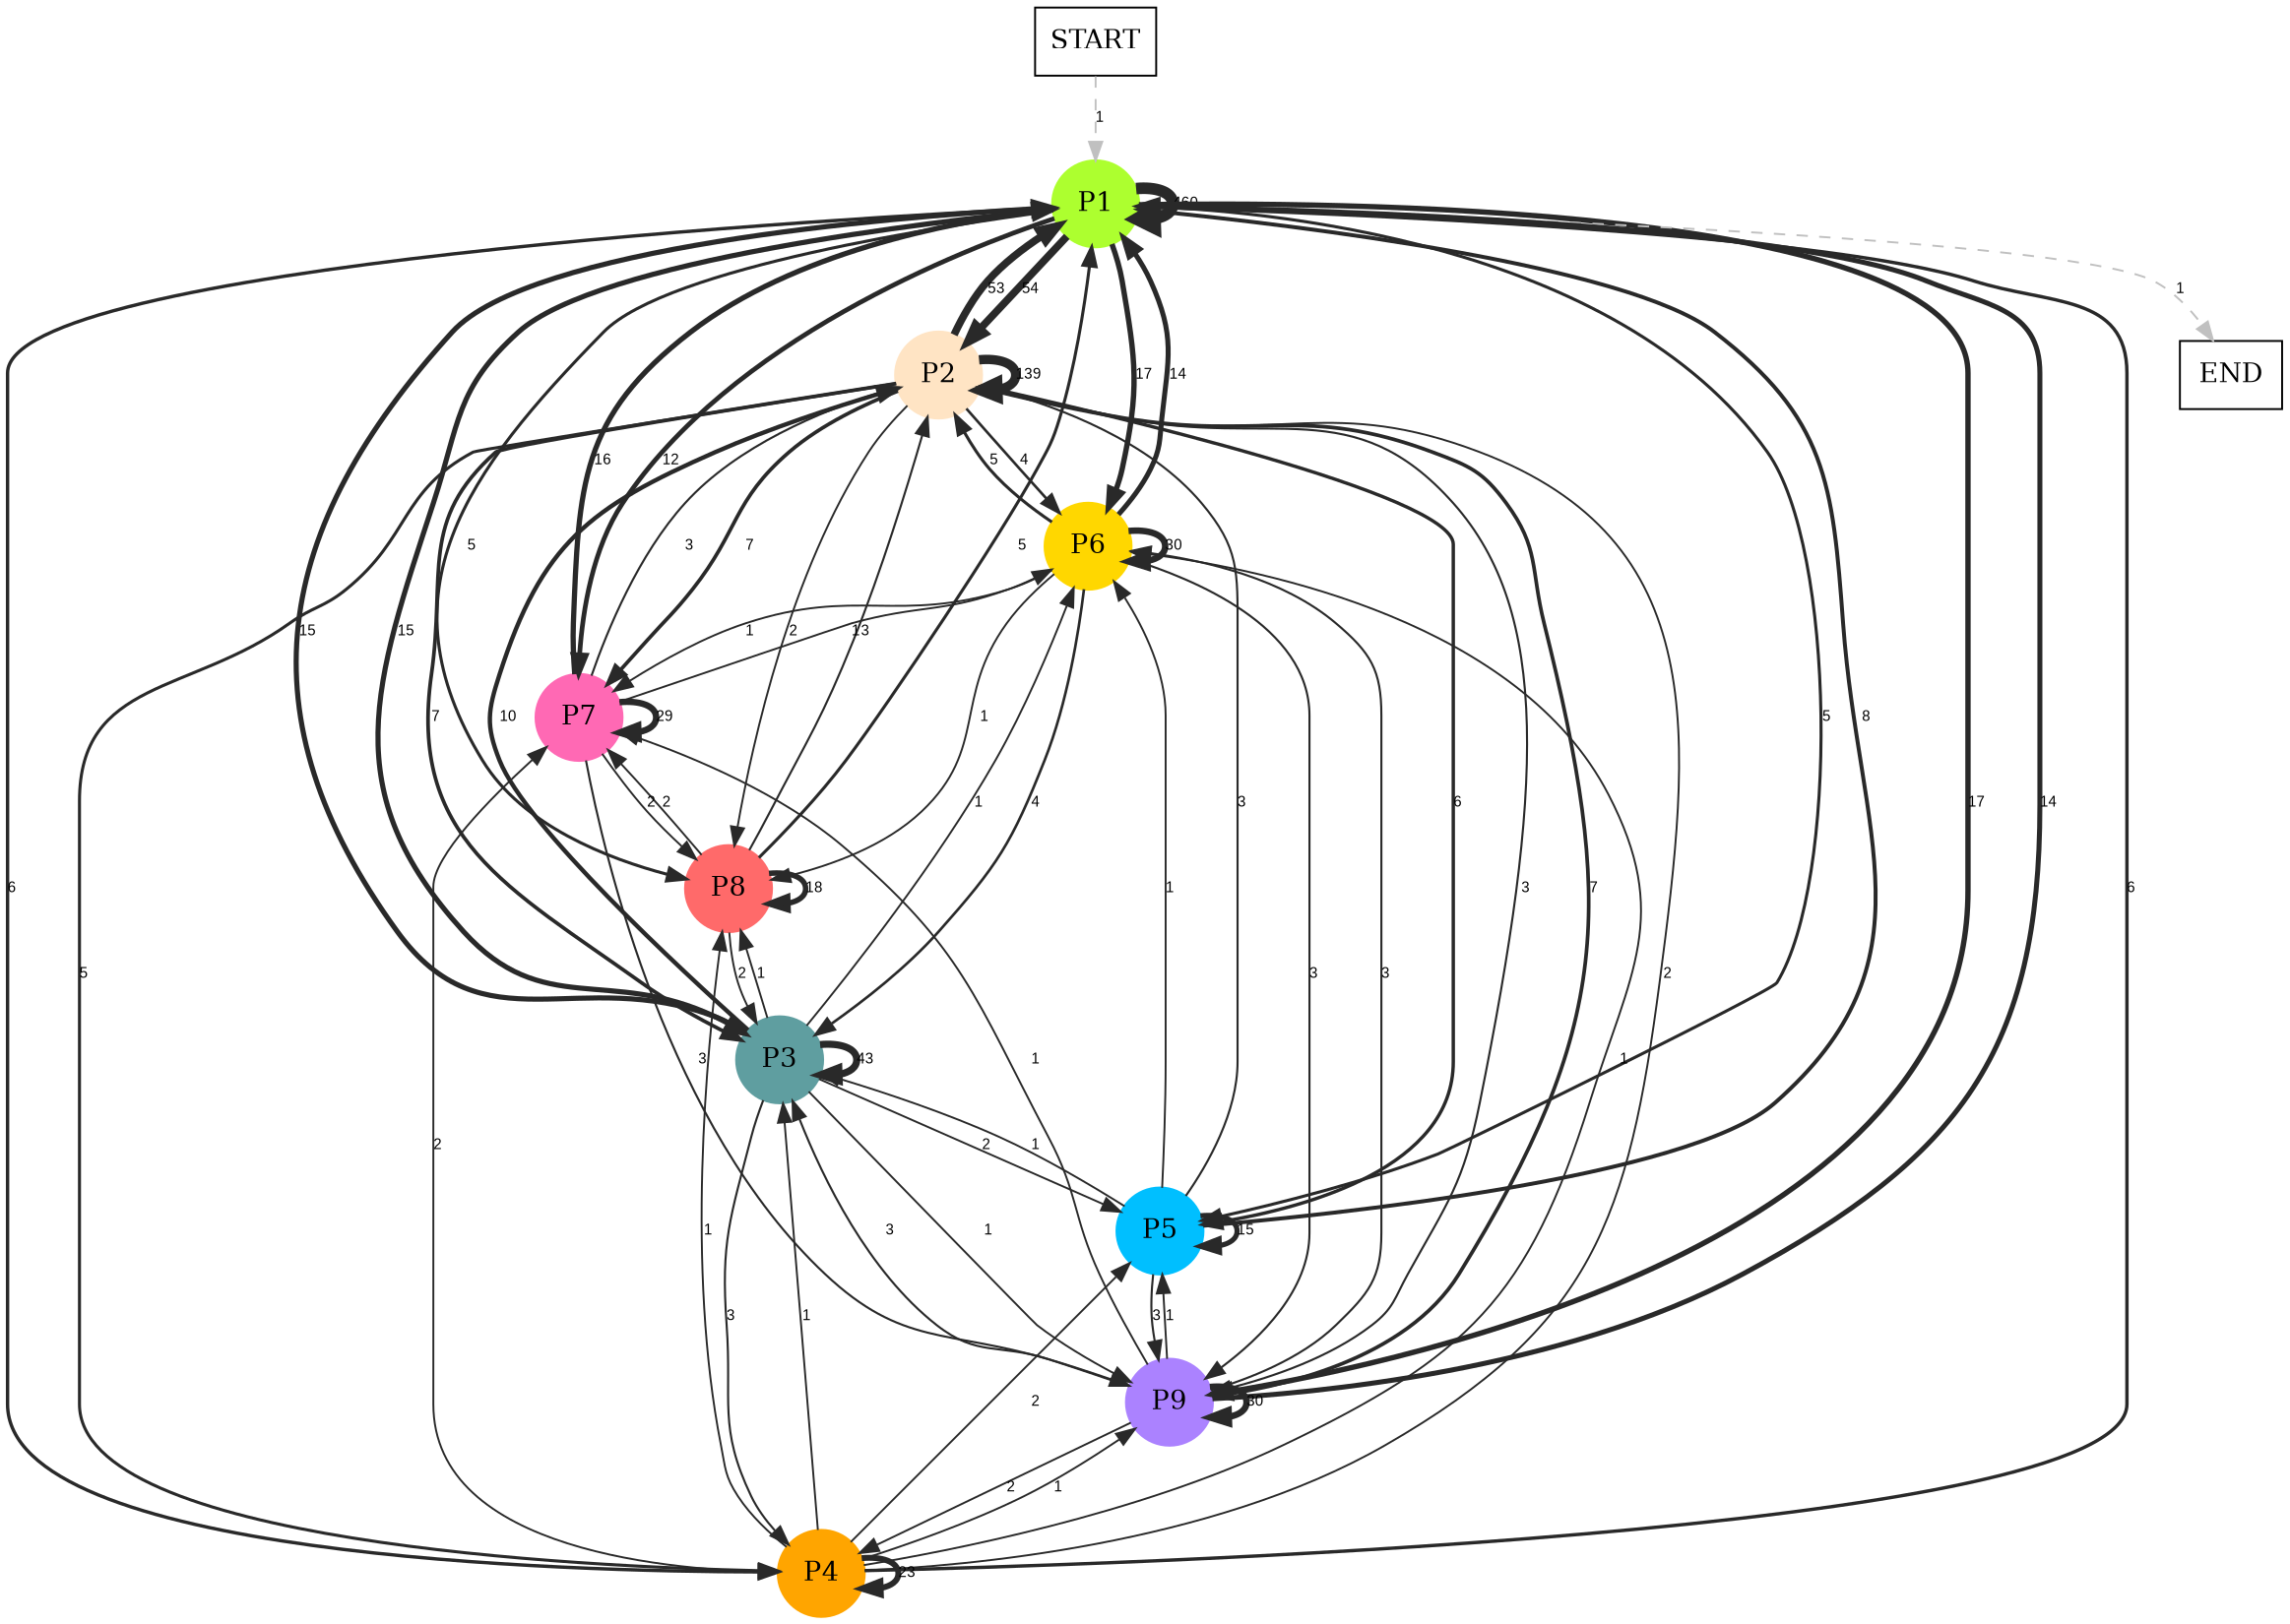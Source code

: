 digraph graphname {
	dpi = 150
	size="16,11!";
	margin = 0;
"P1" [shape=circle, color=greenyellow, style=filled]"P2" [shape=circle, color=bisque, style=filled]"P9" [shape=circle, color=mediumpurple1, style=filled]"P3" [shape=circle, color=cadetblue, style=filled]"P4" [shape=circle, color=orange, style=filled]"P8" [shape=circle, color=indianred1, style=filled]"P7" [shape=circle, color=hotpink, style=filled]"P5" [shape=circle, color=deepskyblue, style=filled]"P6" [shape=circle, color=gold, style=filled]"START" [shape=box, fillcolor=white, style=filled, color=black]"END" [shape=box, fillcolor=white, style=filled, color=black]"P1" -> "P1" [ color=grey16 penwidth = "6.131226489483141"label ="460" labelfloat=false fontname="Arial" fontsize=8]
"P1" -> "P2" [ color=grey16 penwidth = "3.9889840465642745"label ="54" labelfloat=false fontname="Arial" fontsize=8]
"P1" -> "P9" [ color=grey16 penwidth = "2.833213344056216"label ="17" labelfloat=false fontname="Arial" fontsize=8]
"P1" -> "P3" [ color=grey16 penwidth = "2.70805020110221"label ="15" labelfloat=false fontname="Arial" fontsize=8]
"P1" -> "P4" [ color=grey16 penwidth = "1.791759469228055"label ="6" labelfloat=false fontname="Arial" fontsize=8]
"P1" -> "P8" [ color=grey16 penwidth = "1.6094379124341003"label ="5" labelfloat=false fontname="Arial" fontsize=8]
"P1" -> "P7" [ color=grey16 penwidth = "2.4849066497880004"label ="12" labelfloat=false fontname="Arial" fontsize=8]
"P1" -> "P5" [ color=grey16 penwidth = "1.6094379124341003"label ="5" labelfloat=false fontname="Arial" fontsize=8]
"P1" -> "P6" [ color=grey16 penwidth = "2.833213344056216"label ="17" labelfloat=false fontname="Arial" fontsize=8]
"P1" -> "END" [ style = dashed color=grey label ="1" labelfloat=false fontname="Arial" fontsize=8]
"P2" -> "P1" [ color=grey16 penwidth = "3.970291913552122"label ="53" labelfloat=false fontname="Arial" fontsize=8]
"P2" -> "P2" [ color=grey16 penwidth = "4.9344739331306915"label ="139" labelfloat=false fontname="Arial" fontsize=8]
"P2" -> "P9" [ color=grey16 penwidth = "1.0986122886681098"label ="3" labelfloat=false fontname="Arial" fontsize=8]
"P2" -> "P3" [ color=grey16 penwidth = "1.9459101490553132"label ="7" labelfloat=false fontname="Arial" fontsize=8]
"P2" -> "P4" [ color=grey16 penwidth = "1.6094379124341003"label ="5" labelfloat=false fontname="Arial" fontsize=8]
"P2" -> "P8" [ color=grey16 penwidth = "1"label ="2" labelfloat=false fontname="Arial" fontsize=8]
"P2" -> "P7" [ color=grey16 penwidth = "1.9459101490553132"label ="7" labelfloat=false fontname="Arial" fontsize=8]
"P2" -> "P5" [ color=grey16 penwidth = "1.791759469228055"label ="6" labelfloat=false fontname="Arial" fontsize=8]
"P2" -> "P6" [ color=grey16 penwidth = "1.3862943611198906"label ="4" labelfloat=false fontname="Arial" fontsize=8]
"P9" -> "P1" [ color=grey16 penwidth = "2.6390573296152584"label ="14" labelfloat=false fontname="Arial" fontsize=8]
"P9" -> "P2" [ color=grey16 penwidth = "1.9459101490553132"label ="7" labelfloat=false fontname="Arial" fontsize=8]
"P9" -> "P9" [ color=grey16 penwidth = "3.4011973816621555"label ="30" labelfloat=false fontname="Arial" fontsize=8]
"P9" -> "P3" [ color=grey16 penwidth = "1.0986122886681098"label ="3" labelfloat=false fontname="Arial" fontsize=8]
"P9" -> "P4" [ color=grey16 penwidth = "1"label ="2" labelfloat=false fontname="Arial" fontsize=8]
"P9" -> "P7" [ color=grey16 penwidth = "1"label ="1" labelfloat=false fontname="Arial" fontsize=8]
"P9" -> "P5" [ color=grey16 penwidth = "1"label ="1" labelfloat=false fontname="Arial" fontsize=8]
"P9" -> "P6" [ color=grey16 penwidth = "1.0986122886681098"label ="3" labelfloat=false fontname="Arial" fontsize=8]
"P3" -> "P1" [ color=grey16 penwidth = "2.70805020110221"label ="15" labelfloat=false fontname="Arial" fontsize=8]
"P3" -> "P2" [ color=grey16 penwidth = "2.302585092994046"label ="10" labelfloat=false fontname="Arial" fontsize=8]
"P3" -> "P9" [ color=grey16 penwidth = "1"label ="1" labelfloat=false fontname="Arial" fontsize=8]
"P3" -> "P3" [ color=grey16 penwidth = "3.7612001156935624"label ="43" labelfloat=false fontname="Arial" fontsize=8]
"P3" -> "P4" [ color=grey16 penwidth = "1.0986122886681098"label ="3" labelfloat=false fontname="Arial" fontsize=8]
"P3" -> "P8" [ color=grey16 penwidth = "1"label ="1" labelfloat=false fontname="Arial" fontsize=8]
"P3" -> "P5" [ color=grey16 penwidth = "1"label ="2" labelfloat=false fontname="Arial" fontsize=8]
"P3" -> "P6" [ color=grey16 penwidth = "1"label ="1" labelfloat=false fontname="Arial" fontsize=8]
"P4" -> "P1" [ color=grey16 penwidth = "1.791759469228055"label ="6" labelfloat=false fontname="Arial" fontsize=8]
"P4" -> "P2" [ color=grey16 penwidth = "1"label ="2" labelfloat=false fontname="Arial" fontsize=8]
"P4" -> "P9" [ color=grey16 penwidth = "1"label ="1" labelfloat=false fontname="Arial" fontsize=8]
"P4" -> "P3" [ color=grey16 penwidth = "1"label ="1" labelfloat=false fontname="Arial" fontsize=8]
"P4" -> "P4" [ color=grey16 penwidth = "3.1354942159291497"label ="23" labelfloat=false fontname="Arial" fontsize=8]
"P4" -> "P8" [ color=grey16 penwidth = "1"label ="1" labelfloat=false fontname="Arial" fontsize=8]
"P4" -> "P7" [ color=grey16 penwidth = "1"label ="2" labelfloat=false fontname="Arial" fontsize=8]
"P4" -> "P5" [ color=grey16 penwidth = "1"label ="2" labelfloat=false fontname="Arial" fontsize=8]
"P4" -> "P6" [ color=grey16 penwidth = "1"label ="1" labelfloat=false fontname="Arial" fontsize=8]
"P8" -> "P1" [ color=grey16 penwidth = "1.6094379124341003"label ="5" labelfloat=false fontname="Arial" fontsize=8]
"P8" -> "P2" [ color=grey16 penwidth = "1.0986122886681098"label ="3" labelfloat=false fontname="Arial" fontsize=8]
"P8" -> "P3" [ color=grey16 penwidth = "1"label ="2" labelfloat=false fontname="Arial" fontsize=8]
"P8" -> "P8" [ color=grey16 penwidth = "2.8903717578961645"label ="18" labelfloat=false fontname="Arial" fontsize=8]
"P8" -> "P7" [ color=grey16 penwidth = "1"label ="2" labelfloat=false fontname="Arial" fontsize=8]
"P7" -> "P1" [ color=grey16 penwidth = "2.772588722239781"label ="16" labelfloat=false fontname="Arial" fontsize=8]
"P7" -> "P2" [ color=grey16 penwidth = "1.0986122886681098"label ="3" labelfloat=false fontname="Arial" fontsize=8]
"P7" -> "P9" [ color=grey16 penwidth = "1.0986122886681098"label ="3" labelfloat=false fontname="Arial" fontsize=8]
"P7" -> "P8" [ color=grey16 penwidth = "1"label ="2" labelfloat=false fontname="Arial" fontsize=8]
"P7" -> "P7" [ color=grey16 penwidth = "3.367295829986474"label ="29" labelfloat=false fontname="Arial" fontsize=8]
"P7" -> "P6" [ color=grey16 penwidth = "1"label ="1" labelfloat=false fontname="Arial" fontsize=8]
"P5" -> "P1" [ color=grey16 penwidth = "2.0794415416798357"label ="8" labelfloat=false fontname="Arial" fontsize=8]
"P5" -> "P2" [ color=grey16 penwidth = "1.0986122886681098"label ="3" labelfloat=false fontname="Arial" fontsize=8]
"P5" -> "P9" [ color=grey16 penwidth = "1.0986122886681098"label ="3" labelfloat=false fontname="Arial" fontsize=8]
"P5" -> "P3" [ color=grey16 penwidth = "1"label ="1" labelfloat=false fontname="Arial" fontsize=8]
"P5" -> "P5" [ color=grey16 penwidth = "2.70805020110221"label ="15" labelfloat=false fontname="Arial" fontsize=8]
"P5" -> "P6" [ color=grey16 penwidth = "1"label ="1" labelfloat=false fontname="Arial" fontsize=8]
"P6" -> "P1" [ color=grey16 penwidth = "2.6390573296152584"label ="14" labelfloat=false fontname="Arial" fontsize=8]
"P6" -> "P2" [ color=grey16 penwidth = "1.6094379124341003"label ="5" labelfloat=false fontname="Arial" fontsize=8]
"P6" -> "P9" [ color=grey16 penwidth = "1.0986122886681098"label ="3" labelfloat=false fontname="Arial" fontsize=8]
"P6" -> "P3" [ color=grey16 penwidth = "1.3862943611198906"label ="4" labelfloat=false fontname="Arial" fontsize=8]
"P6" -> "P8" [ color=grey16 penwidth = "1"label ="1" labelfloat=false fontname="Arial" fontsize=8]
"P6" -> "P7" [ color=grey16 penwidth = "1"label ="1" labelfloat=false fontname="Arial" fontsize=8]
"P6" -> "P6" [ color=grey16 penwidth = "3.4011973816621555"label ="30" labelfloat=false fontname="Arial" fontsize=8]
"START" -> "P1" [ style = dashed color=grey label ="1" labelfloat=false fontname="Arial" fontsize=8]
}